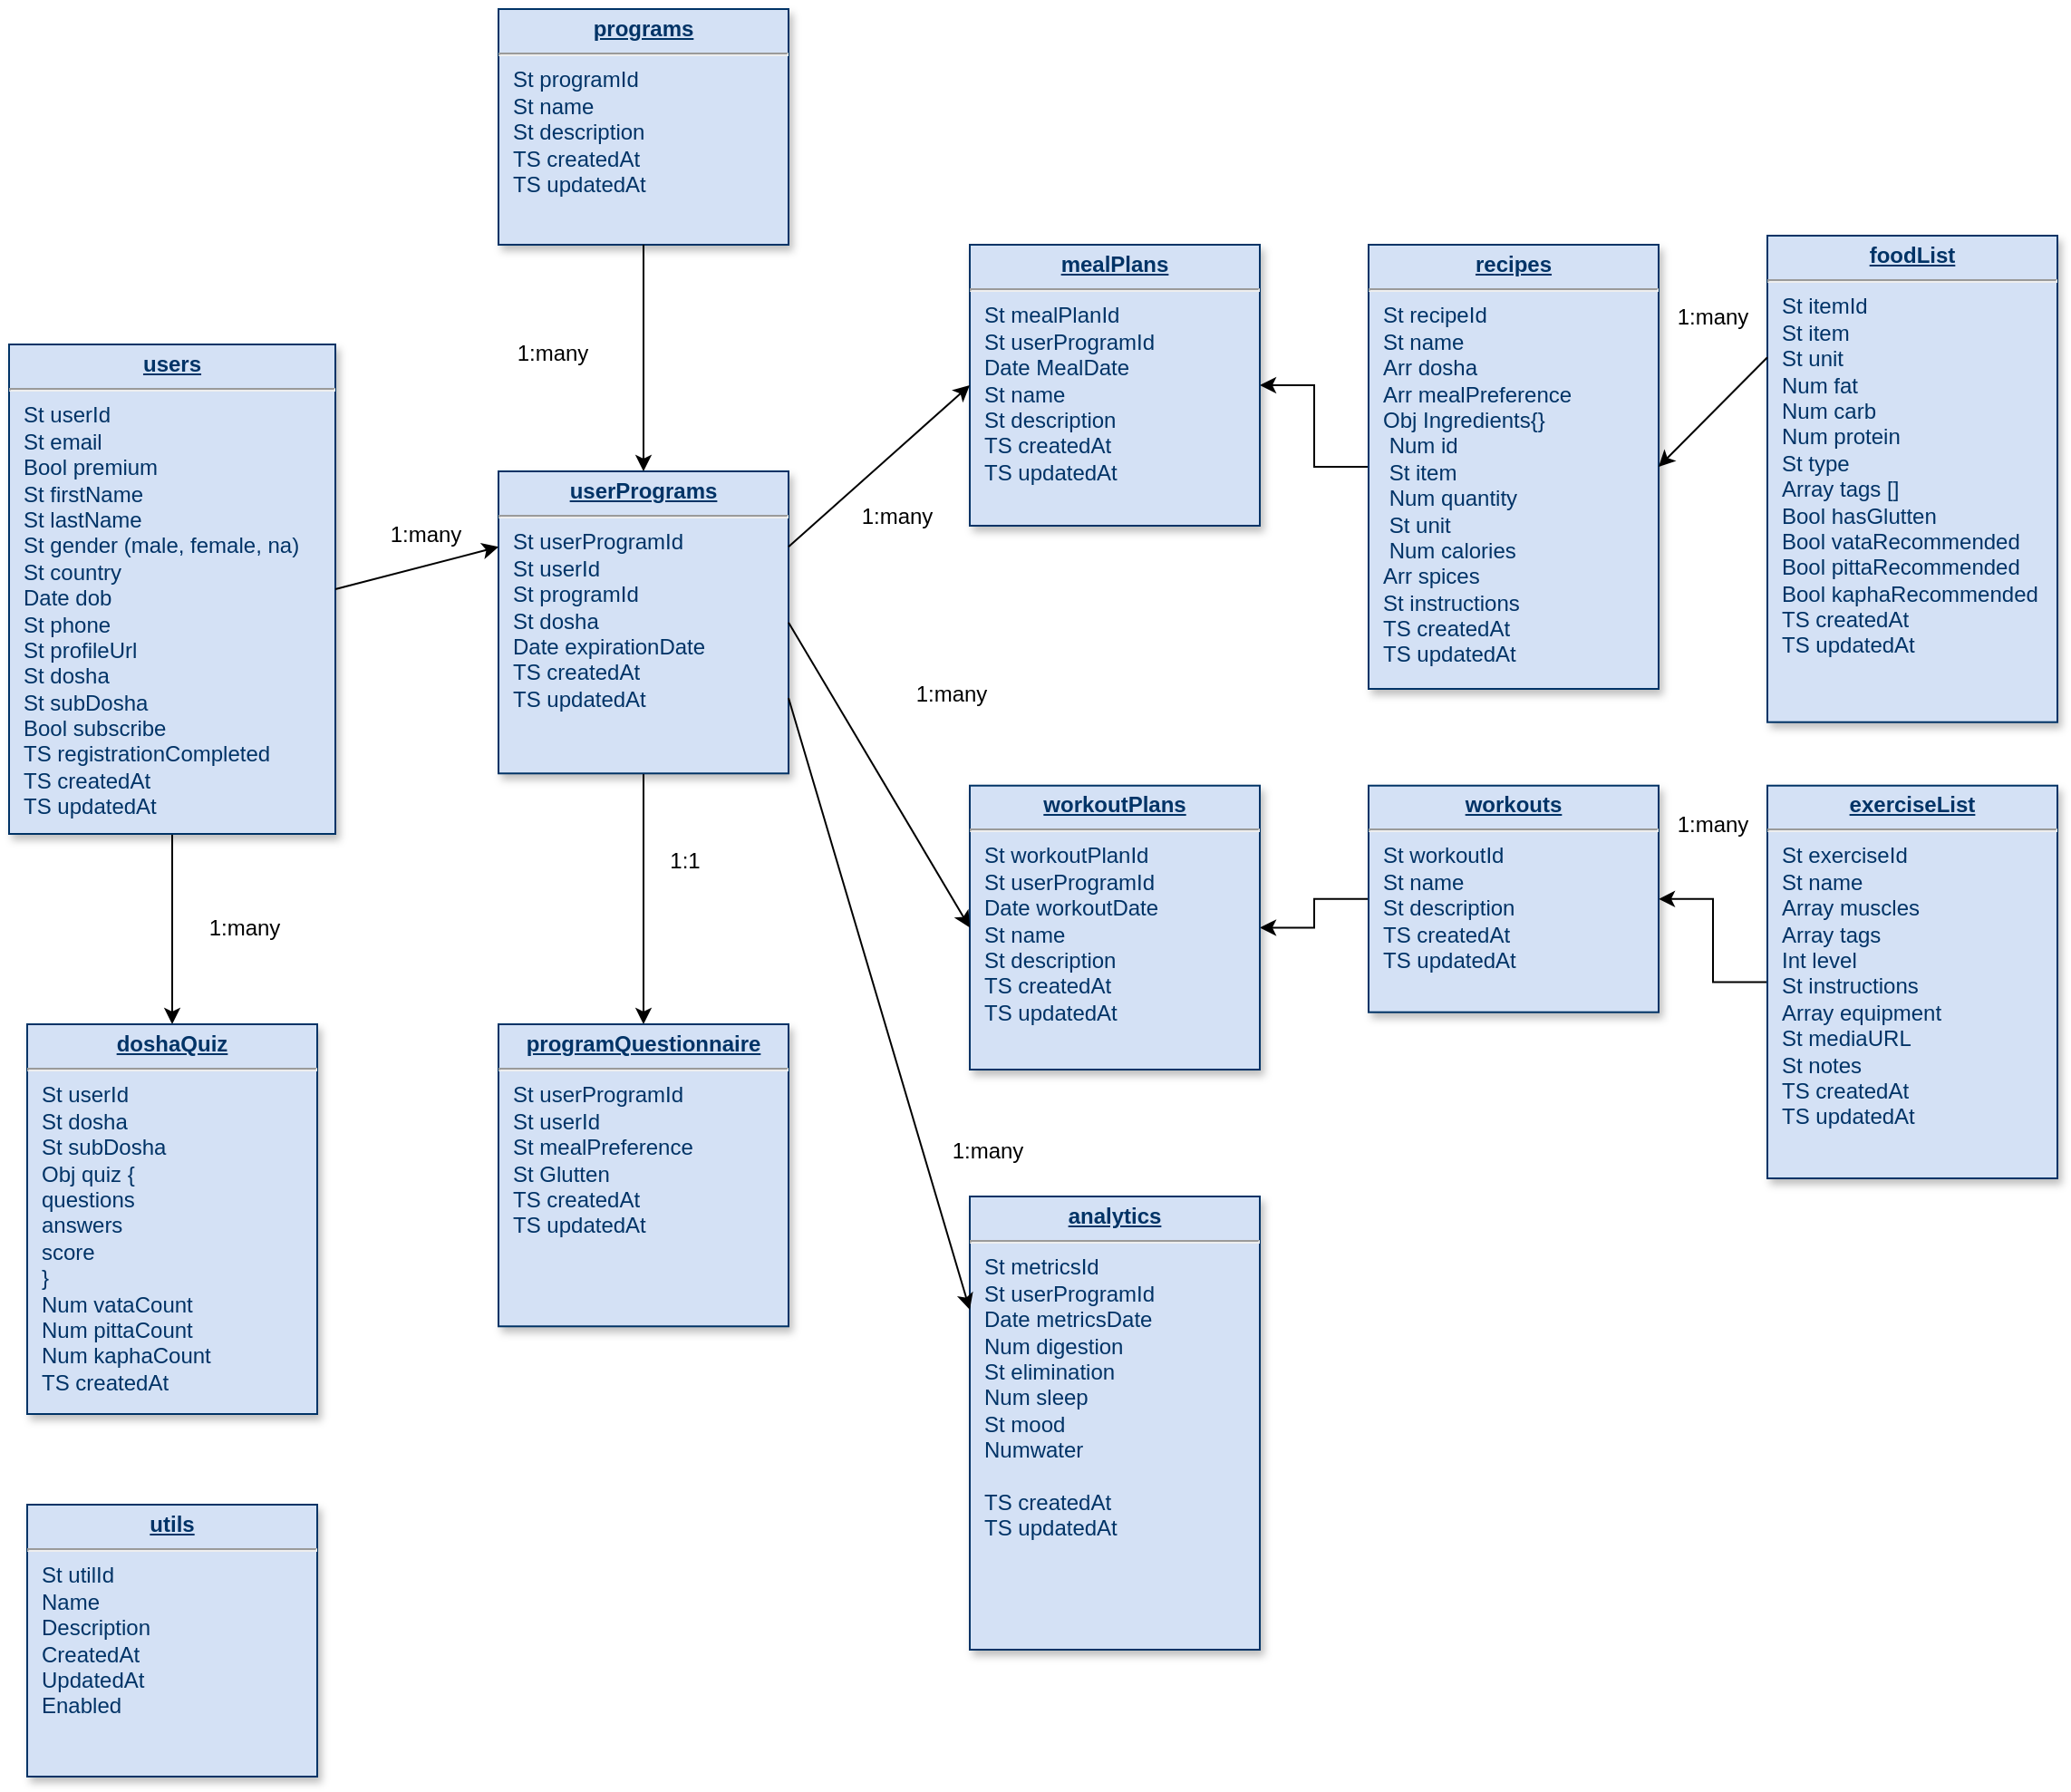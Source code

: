 <mxfile version="17.1.2" type="github">
  <diagram name="Page-1" id="efa7a0a1-bf9b-a30e-e6df-94a7791c09e9">
    <mxGraphModel dx="946" dy="573" grid="1" gridSize="10" guides="1" tooltips="1" connect="1" arrows="1" fold="1" page="1" pageScale="1" pageWidth="826" pageHeight="1169" background="none" math="0" shadow="0">
      <root>
        <mxCell id="0" />
        <mxCell id="1" parent="0" />
        <mxCell id="19" value="&lt;p style=&quot;margin: 0px ; margin-top: 4px ; text-align: center ; text-decoration: underline&quot;&gt;&lt;b&gt;foodList&lt;/b&gt;&lt;/p&gt;&lt;hr&gt;&lt;p style=&quot;margin: 0px ; margin-left: 8px&quot;&gt;St itemId&lt;/p&gt;&lt;p style=&quot;margin: 0px ; margin-left: 8px&quot;&gt;St item&lt;br&gt;St unit&lt;/p&gt;&lt;p style=&quot;margin: 0px ; margin-left: 8px&quot;&gt;Num fat&lt;/p&gt;&lt;p style=&quot;margin: 0px ; margin-left: 8px&quot;&gt;Num carb&lt;/p&gt;&lt;p style=&quot;margin: 0px ; margin-left: 8px&quot;&gt;Num protein&lt;/p&gt;&lt;p style=&quot;margin: 0px ; margin-left: 8px&quot;&gt;St type&lt;/p&gt;&lt;p style=&quot;margin: 0px ; margin-left: 8px&quot;&gt;Array tags []&lt;/p&gt;&lt;p style=&quot;margin: 0px ; margin-left: 8px&quot;&gt;Bool hasGlutten&lt;/p&gt;&lt;p style=&quot;margin: 0px ; margin-left: 8px&quot;&gt;Bool vataRecommended&lt;/p&gt;&lt;p style=&quot;margin: 0px ; margin-left: 8px&quot;&gt;Bool pittaRecommended&lt;/p&gt;&lt;p style=&quot;margin: 0px ; margin-left: 8px&quot;&gt;Bool kaphaRecommended&lt;/p&gt;&lt;p style=&quot;margin: 0px ; margin-left: 8px&quot;&gt;TS createdAt&lt;/p&gt;&lt;p style=&quot;margin: 0px ; margin-left: 8px&quot;&gt;TS updatedAt&lt;/p&gt;" style="verticalAlign=top;align=left;overflow=fill;fontSize=12;fontFamily=Helvetica;html=1;strokeColor=#003366;shadow=1;fillColor=#D4E1F5;fontColor=#003366" parent="1" vertex="1">
          <mxGeometry x="1010" y="150" width="160" height="268.36" as="geometry" />
        </mxCell>
        <mxCell id="ca0dttrUEy-lh3DH5TVb-64" value="" style="edgeStyle=orthogonalEdgeStyle;rounded=0;orthogonalLoop=1;jettySize=auto;html=1;" parent="1" source="20" target="ca0dttrUEy-lh3DH5TVb-63" edge="1">
          <mxGeometry relative="1" as="geometry" />
        </mxCell>
        <mxCell id="20" value="&lt;p style=&quot;margin: 0px ; margin-top: 4px ; text-align: center ; text-decoration: underline&quot;&gt;&lt;strong&gt;exerciseList&lt;/strong&gt;&lt;/p&gt;&lt;hr&gt;&lt;p style=&quot;margin: 0px ; margin-left: 8px&quot;&gt;St exerciseId&lt;/p&gt;&lt;p style=&quot;margin: 0px ; margin-left: 8px&quot;&gt;St name&lt;/p&gt;&lt;p style=&quot;margin: 0px ; margin-left: 8px&quot;&gt;Array muscles&lt;/p&gt;&lt;p style=&quot;margin: 0px ; margin-left: 8px&quot;&gt;Array tags&lt;/p&gt;&lt;p style=&quot;margin: 0px ; margin-left: 8px&quot;&gt;Int level&lt;/p&gt;&lt;p style=&quot;margin: 0px ; margin-left: 8px&quot;&gt;St instructions&lt;/p&gt;&lt;p style=&quot;margin: 0px ; margin-left: 8px&quot;&gt;Array equipment&lt;/p&gt;&lt;p style=&quot;margin: 0px ; margin-left: 8px&quot;&gt;St mediaURL&lt;/p&gt;&lt;p style=&quot;margin: 0px ; margin-left: 8px&quot;&gt;St notes&lt;/p&gt;&lt;p style=&quot;margin: 0px ; margin-left: 8px&quot;&gt;TS createdAt&lt;/p&gt;&lt;p style=&quot;margin: 0px ; margin-left: 8px&quot;&gt;TS updatedAt&lt;/p&gt;&lt;p style=&quot;margin: 0px ; margin-left: 8px&quot;&gt;&lt;br&gt;&lt;/p&gt;" style="verticalAlign=top;align=left;overflow=fill;fontSize=12;fontFamily=Helvetica;html=1;strokeColor=#003366;shadow=1;fillColor=#D4E1F5;fontColor=#003366" parent="1" vertex="1">
          <mxGeometry x="1010" y="453.36" width="160" height="216.64" as="geometry" />
        </mxCell>
        <mxCell id="XQD2ef4X6ijrb7glpGXQ-118" value="" style="edgeStyle=orthogonalEdgeStyle;rounded=0;orthogonalLoop=1;jettySize=auto;html=1;" parent="1" source="21" target="XQD2ef4X6ijrb7glpGXQ-117" edge="1">
          <mxGeometry relative="1" as="geometry" />
        </mxCell>
        <mxCell id="21" value="&lt;p style=&quot;margin: 0px ; margin-top: 4px ; text-align: center ; text-decoration: underline&quot;&gt;&lt;strong&gt;users&lt;/strong&gt;&lt;/p&gt;&lt;hr&gt;&lt;p style=&quot;margin: 0px ; margin-left: 8px&quot;&gt;St userId&lt;/p&gt;&lt;p style=&quot;margin: 0px ; margin-left: 8px&quot;&gt;St email&lt;/p&gt;&lt;p style=&quot;margin: 0px ; margin-left: 8px&quot;&gt;Bool premium&lt;/p&gt;&lt;p style=&quot;margin: 0px ; margin-left: 8px&quot;&gt;St firstName&lt;/p&gt;&lt;p style=&quot;margin: 0px ; margin-left: 8px&quot;&gt;St lastName&lt;/p&gt;&lt;p style=&quot;margin: 0px ; margin-left: 8px&quot;&gt;St gender (male, female, na)&lt;/p&gt;&lt;p style=&quot;margin: 0px ; margin-left: 8px&quot;&gt;St country&lt;/p&gt;&lt;p style=&quot;margin: 0px ; margin-left: 8px&quot;&gt;Date dob&lt;/p&gt;&lt;p style=&quot;margin: 0px ; margin-left: 8px&quot;&gt;St phone&lt;/p&gt;&lt;p style=&quot;margin: 0px ; margin-left: 8px&quot;&gt;St profileUrl&lt;/p&gt;&lt;p style=&quot;margin: 0px ; margin-left: 8px&quot;&gt;St dosha&lt;/p&gt;&lt;p style=&quot;margin: 0px ; margin-left: 8px&quot;&gt;St subDosha&lt;/p&gt;&lt;p style=&quot;margin: 0px ; margin-left: 8px&quot;&gt;Bool subscribe&lt;/p&gt;&lt;p style=&quot;margin: 0px ; margin-left: 8px&quot;&gt;TS registrationCompleted&lt;/p&gt;&lt;p style=&quot;margin: 0px ; margin-left: 8px&quot;&gt;TS createdAt&lt;/p&gt;&lt;p style=&quot;margin: 0px ; margin-left: 8px&quot;&gt;TS updatedAt&lt;/p&gt;" style="verticalAlign=top;align=left;overflow=fill;fontSize=12;fontFamily=Helvetica;html=1;strokeColor=#003366;shadow=1;fillColor=#D4E1F5;fontColor=#003366" parent="1" vertex="1">
          <mxGeometry x="40" y="210" width="180" height="270" as="geometry" />
        </mxCell>
        <mxCell id="24" value="&lt;p style=&quot;margin: 0px ; margin-top: 4px ; text-align: center ; text-decoration: underline&quot;&gt;&lt;strong&gt;utils&lt;/strong&gt;&lt;/p&gt;&lt;hr&gt;&lt;p style=&quot;margin: 0px ; margin-left: 8px&quot;&gt;St utilId&lt;/p&gt;&lt;p style=&quot;margin: 0px ; margin-left: 8px&quot;&gt;Name&lt;/p&gt;&lt;p style=&quot;margin: 0px ; margin-left: 8px&quot;&gt;Description&lt;/p&gt;&lt;p style=&quot;margin: 0px ; margin-left: 8px&quot;&gt;CreatedAt&lt;/p&gt;&lt;p style=&quot;margin: 0px ; margin-left: 8px&quot;&gt;UpdatedAt&lt;/p&gt;&lt;p style=&quot;margin: 0px ; margin-left: 8px&quot;&gt;Enabled&lt;/p&gt;" style="verticalAlign=top;align=left;overflow=fill;fontSize=12;fontFamily=Helvetica;html=1;strokeColor=#003366;shadow=1;fillColor=#D4E1F5;fontColor=#003366" parent="1" vertex="1">
          <mxGeometry x="50.0" y="850.0" width="160" height="150" as="geometry" />
        </mxCell>
        <mxCell id="XQD2ef4X6ijrb7glpGXQ-117" value="&lt;p style=&quot;margin: 0px ; margin-top: 4px ; text-align: center ; text-decoration: underline&quot;&gt;&lt;strong&gt;doshaQuiz&lt;/strong&gt;&lt;/p&gt;&lt;hr&gt;&lt;p style=&quot;margin: 0px ; margin-left: 8px&quot;&gt;St userId&lt;/p&gt;&lt;p style=&quot;margin: 0px ; margin-left: 8px&quot;&gt;St dosha&lt;/p&gt;&lt;p style=&quot;margin: 0px ; margin-left: 8px&quot;&gt;St subDosha&lt;/p&gt;&lt;p style=&quot;margin: 0px ; margin-left: 8px&quot;&gt;Obj quiz {&lt;/p&gt;&lt;p style=&quot;margin: 0px ; margin-left: 8px&quot;&gt;questions&lt;/p&gt;&lt;p style=&quot;margin: 0px ; margin-left: 8px&quot;&gt;answers&lt;/p&gt;&lt;p style=&quot;margin: 0px ; margin-left: 8px&quot;&gt;score&lt;/p&gt;&lt;p style=&quot;margin: 0px ; margin-left: 8px&quot;&gt;}&lt;/p&gt;&lt;p style=&quot;margin: 0px ; margin-left: 8px&quot;&gt;Num vataCount&lt;/p&gt;&lt;p style=&quot;margin: 0px ; margin-left: 8px&quot;&gt;Num pittaCount&lt;/p&gt;&lt;p style=&quot;margin: 0px ; margin-left: 8px&quot;&gt;Num kaphaCount&lt;/p&gt;&lt;p style=&quot;margin: 0px ; margin-left: 8px&quot;&gt;TS createdAt&lt;/p&gt;" style="verticalAlign=top;align=left;overflow=fill;fontSize=12;fontFamily=Helvetica;html=1;strokeColor=#003366;shadow=1;fillColor=#D4E1F5;fontColor=#003366" parent="1" vertex="1">
          <mxGeometry x="50" y="585" width="160" height="215" as="geometry" />
        </mxCell>
        <mxCell id="ca0dttrUEy-lh3DH5TVb-58" value="" style="edgeStyle=orthogonalEdgeStyle;rounded=0;orthogonalLoop=1;jettySize=auto;html=1;" parent="1" source="ca0dttrUEy-lh3DH5TVb-55" target="ca0dttrUEy-lh3DH5TVb-57" edge="1">
          <mxGeometry relative="1" as="geometry" />
        </mxCell>
        <mxCell id="ca0dttrUEy-lh3DH5TVb-55" value="&lt;p style=&quot;margin: 0px ; margin-top: 4px ; text-align: center ; text-decoration: underline&quot;&gt;&lt;strong&gt;recipes&lt;/strong&gt;&lt;/p&gt;&lt;hr&gt;&lt;p style=&quot;margin: 0px ; margin-left: 8px&quot;&gt;St recipeId&lt;/p&gt;&lt;p style=&quot;margin: 0px ; margin-left: 8px&quot;&gt;St name&lt;/p&gt;&lt;p style=&quot;margin: 0px ; margin-left: 8px&quot;&gt;Arr dosha&lt;/p&gt;&lt;p style=&quot;margin: 0px ; margin-left: 8px&quot;&gt;Arr mealPreference&lt;/p&gt;&lt;p style=&quot;margin: 0px ; margin-left: 8px&quot;&gt;Obj Ingredients{}&lt;/p&gt;&lt;p style=&quot;margin: 0px ; margin-left: 8px&quot;&gt;&lt;span style=&quot;white-space: pre&quot;&gt;	&lt;/span&gt;Num&amp;nbsp;id&lt;br&gt;&lt;/p&gt;&lt;p style=&quot;margin: 0px ; margin-left: 8px&quot;&gt;&lt;span style=&quot;white-space: pre&quot;&gt;	&lt;/span&gt;St item&lt;br&gt;&lt;/p&gt;&lt;p style=&quot;margin: 0px ; margin-left: 8px&quot;&gt;&lt;span style=&quot;white-space: pre&quot;&gt;	&lt;/span&gt;Num quantity&lt;br&gt;&lt;/p&gt;&lt;p style=&quot;margin: 0px ; margin-left: 8px&quot;&gt;&lt;span style=&quot;white-space: pre&quot;&gt;	&lt;/span&gt;St unit&lt;br&gt;&lt;/p&gt;&lt;p style=&quot;margin: 0px ; margin-left: 8px&quot;&gt;&lt;span style=&quot;white-space: pre&quot;&gt;	&lt;/span&gt;Num calories&lt;br&gt;&lt;/p&gt;&lt;p style=&quot;margin: 0px ; margin-left: 8px&quot;&gt;Arr spices&lt;/p&gt;&lt;p style=&quot;margin: 0px ; margin-left: 8px&quot;&gt;St instructions&amp;nbsp;&lt;/p&gt;&lt;p style=&quot;margin: 0px ; margin-left: 8px&quot;&gt;TS createdAt&lt;/p&gt;&lt;p style=&quot;margin: 0px ; margin-left: 8px&quot;&gt;TS updatedAt&lt;/p&gt;&lt;p style=&quot;margin: 0px ; margin-left: 8px&quot;&gt;&lt;br&gt;&lt;/p&gt;" style="verticalAlign=top;align=left;overflow=fill;fontSize=12;fontFamily=Helvetica;html=1;strokeColor=#003366;shadow=1;fillColor=#D4E1F5;fontColor=#003366" parent="1" vertex="1">
          <mxGeometry x="790" y="155" width="160" height="245" as="geometry" />
        </mxCell>
        <mxCell id="ca0dttrUEy-lh3DH5TVb-57" value="&lt;p style=&quot;margin: 0px ; margin-top: 4px ; text-align: center ; text-decoration: underline&quot;&gt;&lt;b&gt;mealPlans&lt;/b&gt;&lt;/p&gt;&lt;hr&gt;&lt;p style=&quot;margin: 0px ; margin-left: 8px&quot;&gt;St mealPlanId&lt;/p&gt;&lt;p style=&quot;margin: 0px ; margin-left: 8px&quot;&gt;St userProgramId&lt;/p&gt;&lt;p style=&quot;margin: 0px ; margin-left: 8px&quot;&gt;Date MealDate&lt;/p&gt;&lt;p style=&quot;margin: 0px ; margin-left: 8px&quot;&gt;St name&lt;/p&gt;&lt;p style=&quot;margin: 0px ; margin-left: 8px&quot;&gt;St description&lt;/p&gt;&lt;p style=&quot;margin: 0px ; margin-left: 8px&quot;&gt;TS createdAt&lt;/p&gt;&lt;p style=&quot;margin: 0px ; margin-left: 8px&quot;&gt;TS updatedAt&lt;/p&gt;&lt;p style=&quot;margin: 0px ; margin-left: 8px&quot;&gt;&lt;br&gt;&lt;/p&gt;" style="verticalAlign=top;align=left;overflow=fill;fontSize=12;fontFamily=Helvetica;html=1;strokeColor=#003366;shadow=1;fillColor=#D4E1F5;fontColor=#003366" parent="1" vertex="1">
          <mxGeometry x="570" y="155" width="160" height="155" as="geometry" />
        </mxCell>
        <mxCell id="ca0dttrUEy-lh3DH5TVb-60" value="" style="endArrow=classic;html=1;rounded=0;entryX=1;entryY=0.5;entryDx=0;entryDy=0;exitX=0;exitY=0.25;exitDx=0;exitDy=0;" parent="1" source="19" target="ca0dttrUEy-lh3DH5TVb-55" edge="1">
          <mxGeometry width="50" height="50" relative="1" as="geometry">
            <mxPoint x="990" y="283.36" as="sourcePoint" />
            <mxPoint x="960" y="233.36" as="targetPoint" />
          </mxGeometry>
        </mxCell>
        <mxCell id="ca0dttrUEy-lh3DH5TVb-66" value="" style="edgeStyle=orthogonalEdgeStyle;rounded=0;orthogonalLoop=1;jettySize=auto;html=1;" parent="1" source="ca0dttrUEy-lh3DH5TVb-63" target="ca0dttrUEy-lh3DH5TVb-65" edge="1">
          <mxGeometry relative="1" as="geometry" />
        </mxCell>
        <mxCell id="ca0dttrUEy-lh3DH5TVb-63" value="&lt;p style=&quot;margin: 0px ; margin-top: 4px ; text-align: center ; text-decoration: underline&quot;&gt;&lt;strong&gt;workouts&lt;/strong&gt;&lt;/p&gt;&lt;hr&gt;&lt;p style=&quot;margin: 0px ; margin-left: 8px&quot;&gt;St workoutId&lt;/p&gt;&lt;p style=&quot;margin: 0px ; margin-left: 8px&quot;&gt;St name&lt;/p&gt;&lt;p style=&quot;margin: 0px ; margin-left: 8px&quot;&gt;St description&lt;/p&gt;&lt;p style=&quot;margin: 0px ; margin-left: 8px&quot;&gt;TS createdAt&lt;/p&gt;&lt;p style=&quot;margin: 0px ; margin-left: 8px&quot;&gt;TS updatedAt&lt;/p&gt;&lt;p style=&quot;margin: 0px ; margin-left: 8px&quot;&gt;&lt;br&gt;&lt;/p&gt;" style="verticalAlign=top;align=left;overflow=fill;fontSize=12;fontFamily=Helvetica;html=1;strokeColor=#003366;shadow=1;fillColor=#D4E1F5;fontColor=#003366" parent="1" vertex="1">
          <mxGeometry x="790" y="453.36" width="160" height="125" as="geometry" />
        </mxCell>
        <object label="" id="ca0dttrUEy-lh3DH5TVb-77">
          <mxCell style="edgeStyle=orthogonalEdgeStyle;rounded=0;orthogonalLoop=1;jettySize=auto;html=1;" parent="1" source="ca0dttrUEy-lh3DH5TVb-67" target="ca0dttrUEy-lh3DH5TVb-76" edge="1">
            <mxGeometry relative="1" as="geometry" />
          </mxCell>
        </object>
        <mxCell id="ca0dttrUEy-lh3DH5TVb-67" value="&lt;p style=&quot;margin: 0px ; margin-top: 4px ; text-align: center ; text-decoration: underline&quot;&gt;&lt;b&gt;userPrograms&lt;/b&gt;&lt;/p&gt;&lt;hr&gt;&lt;p style=&quot;margin: 0px ; margin-left: 8px&quot;&gt;St userProgramId&lt;/p&gt;&lt;p style=&quot;margin: 0px ; margin-left: 8px&quot;&gt;St userId&lt;/p&gt;&lt;p style=&quot;margin: 0px ; margin-left: 8px&quot;&gt;St programId&lt;/p&gt;&lt;p style=&quot;margin: 0px ; margin-left: 8px&quot;&gt;St dosha&lt;/p&gt;&lt;p style=&quot;margin: 0px ; margin-left: 8px&quot;&gt;Date expirationDate&lt;/p&gt;&lt;p style=&quot;margin: 0px ; margin-left: 8px&quot;&gt;TS createdAt&lt;/p&gt;&lt;p style=&quot;margin: 0px ; margin-left: 8px&quot;&gt;TS updatedAt&lt;/p&gt;&lt;p style=&quot;margin: 0px ; margin-left: 8px&quot;&gt;&lt;br&gt;&lt;/p&gt;" style="verticalAlign=top;align=left;overflow=fill;fontSize=12;fontFamily=Helvetica;html=1;strokeColor=#003366;shadow=1;fillColor=#D4E1F5;fontColor=#003366" parent="1" vertex="1">
          <mxGeometry x="310" y="280" width="160" height="166.64" as="geometry" />
        </mxCell>
        <mxCell id="ca0dttrUEy-lh3DH5TVb-69" value="&lt;p style=&quot;margin: 0px ; margin-top: 4px ; text-align: center ; text-decoration: underline&quot;&gt;&lt;b&gt;programs&lt;/b&gt;&lt;/p&gt;&lt;hr&gt;&lt;p style=&quot;margin: 0px ; margin-left: 8px&quot;&gt;St programId&lt;/p&gt;&lt;p style=&quot;margin: 0px ; margin-left: 8px&quot;&gt;St name&lt;/p&gt;&lt;p style=&quot;margin: 0px ; margin-left: 8px&quot;&gt;St description&lt;/p&gt;&lt;p style=&quot;margin: 0px ; margin-left: 8px&quot;&gt;TS createdAt&lt;/p&gt;&lt;p style=&quot;margin: 0px ; margin-left: 8px&quot;&gt;TS updatedAt&lt;/p&gt;&lt;p style=&quot;margin: 0px ; margin-left: 8px&quot;&gt;&lt;br&gt;&lt;/p&gt;" style="verticalAlign=top;align=left;overflow=fill;fontSize=12;fontFamily=Helvetica;html=1;strokeColor=#003366;shadow=1;fillColor=#D4E1F5;fontColor=#003366" parent="1" vertex="1">
          <mxGeometry x="310" y="25" width="160" height="130" as="geometry" />
        </mxCell>
        <mxCell id="ca0dttrUEy-lh3DH5TVb-71" value="" style="endArrow=classic;html=1;rounded=0;exitX=0.5;exitY=1;exitDx=0;exitDy=0;entryX=0.5;entryY=0;entryDx=0;entryDy=0;" parent="1" source="ca0dttrUEy-lh3DH5TVb-69" target="ca0dttrUEy-lh3DH5TVb-67" edge="1">
          <mxGeometry width="50" height="50" relative="1" as="geometry">
            <mxPoint x="490" y="260" as="sourcePoint" />
            <mxPoint x="540" y="210" as="targetPoint" />
          </mxGeometry>
        </mxCell>
        <mxCell id="ca0dttrUEy-lh3DH5TVb-65" value="&lt;p style=&quot;margin: 0px ; margin-top: 4px ; text-align: center ; text-decoration: underline&quot;&gt;&lt;b&gt;workoutPlans&lt;/b&gt;&lt;/p&gt;&lt;hr&gt;&lt;p style=&quot;margin: 0px ; margin-left: 8px&quot;&gt;St workoutPlanId&lt;/p&gt;&lt;p style=&quot;margin: 0px ; margin-left: 8px&quot;&gt;St userProgramId&lt;/p&gt;&lt;p style=&quot;margin: 0px ; margin-left: 8px&quot;&gt;Date workoutDate&lt;/p&gt;&lt;p style=&quot;margin: 0px ; margin-left: 8px&quot;&gt;St name&lt;/p&gt;&lt;p style=&quot;margin: 0px ; margin-left: 8px&quot;&gt;St description&lt;/p&gt;&lt;p style=&quot;margin: 0px ; margin-left: 8px&quot;&gt;TS createdAt&lt;/p&gt;&lt;p style=&quot;margin: 0px ; margin-left: 8px&quot;&gt;TS updatedAt&lt;/p&gt;&lt;p style=&quot;margin: 0px ; margin-left: 8px&quot;&gt;&lt;br&gt;&lt;/p&gt;" style="verticalAlign=top;align=left;overflow=fill;fontSize=12;fontFamily=Helvetica;html=1;strokeColor=#003366;shadow=1;fillColor=#D4E1F5;fontColor=#003366" parent="1" vertex="1">
          <mxGeometry x="570" y="453.36" width="160" height="156.64" as="geometry" />
        </mxCell>
        <mxCell id="ca0dttrUEy-lh3DH5TVb-73" value="" style="endArrow=classic;html=1;rounded=0;exitX=1;exitY=0.25;exitDx=0;exitDy=0;entryX=0;entryY=0.5;entryDx=0;entryDy=0;" parent="1" source="ca0dttrUEy-lh3DH5TVb-67" target="ca0dttrUEy-lh3DH5TVb-57" edge="1">
          <mxGeometry width="50" height="50" relative="1" as="geometry">
            <mxPoint x="520" y="330" as="sourcePoint" />
            <mxPoint x="620" y="360" as="targetPoint" />
          </mxGeometry>
        </mxCell>
        <mxCell id="ca0dttrUEy-lh3DH5TVb-74" value="" style="endArrow=classic;html=1;rounded=0;entryX=0;entryY=0.5;entryDx=0;entryDy=0;exitX=1;exitY=0.5;exitDx=0;exitDy=0;" parent="1" source="ca0dttrUEy-lh3DH5TVb-67" target="ca0dttrUEy-lh3DH5TVb-65" edge="1">
          <mxGeometry width="50" height="50" relative="1" as="geometry">
            <mxPoint x="510" y="330" as="sourcePoint" />
            <mxPoint x="620" y="360" as="targetPoint" />
          </mxGeometry>
        </mxCell>
        <mxCell id="ca0dttrUEy-lh3DH5TVb-75" value="" style="endArrow=classic;html=1;rounded=0;entryX=0;entryY=0.25;entryDx=0;entryDy=0;exitX=1;exitY=0.5;exitDx=0;exitDy=0;" parent="1" source="21" target="ca0dttrUEy-lh3DH5TVb-67" edge="1">
          <mxGeometry width="50" height="50" relative="1" as="geometry">
            <mxPoint x="230" y="340" as="sourcePoint" />
            <mxPoint x="370" y="200" as="targetPoint" />
          </mxGeometry>
        </mxCell>
        <mxCell id="ca0dttrUEy-lh3DH5TVb-76" value="&lt;p style=&quot;margin: 0px ; margin-top: 4px ; text-align: center ; text-decoration: underline&quot;&gt;&lt;b&gt;programQuestionnaire&lt;/b&gt;&lt;/p&gt;&lt;hr&gt;&lt;p style=&quot;margin: 0px ; margin-left: 8px&quot;&gt;St userProgramId&lt;/p&gt;&lt;p style=&quot;margin: 0px ; margin-left: 8px&quot;&gt;St userId&lt;/p&gt;&lt;p style=&quot;margin: 0px ; margin-left: 8px&quot;&gt;St mealPreference&lt;/p&gt;&lt;p style=&quot;margin: 0px ; margin-left: 8px&quot;&gt;St Glutten&lt;/p&gt;&lt;p style=&quot;margin: 0px ; margin-left: 8px&quot;&gt;TS createdAt&lt;/p&gt;&lt;p style=&quot;margin: 0px ; margin-left: 8px&quot;&gt;TS updatedAt&lt;/p&gt;&lt;p style=&quot;margin: 0px ; margin-left: 8px&quot;&gt;&lt;br&gt;&lt;/p&gt;" style="verticalAlign=top;align=left;overflow=fill;fontSize=12;fontFamily=Helvetica;html=1;strokeColor=#003366;shadow=1;fillColor=#D4E1F5;fontColor=#003366" parent="1" vertex="1">
          <mxGeometry x="310" y="585" width="160" height="166.64" as="geometry" />
        </mxCell>
        <mxCell id="ca0dttrUEy-lh3DH5TVb-78" value="1:1" style="text;html=1;strokeColor=none;fillColor=none;align=center;verticalAlign=middle;whiteSpace=wrap;rounded=0;" parent="1" vertex="1">
          <mxGeometry x="383" y="480" width="60" height="30" as="geometry" />
        </mxCell>
        <mxCell id="ca0dttrUEy-lh3DH5TVb-80" value="1:many" style="text;html=1;strokeColor=none;fillColor=none;align=center;verticalAlign=middle;whiteSpace=wrap;rounded=0;" parent="1" vertex="1">
          <mxGeometry x="530" y="388.36" width="60" height="30" as="geometry" />
        </mxCell>
        <mxCell id="ca0dttrUEy-lh3DH5TVb-81" value="1:many" style="text;html=1;strokeColor=none;fillColor=none;align=center;verticalAlign=middle;whiteSpace=wrap;rounded=0;" parent="1" vertex="1">
          <mxGeometry x="500" y="290" width="60" height="30" as="geometry" />
        </mxCell>
        <mxCell id="ca0dttrUEy-lh3DH5TVb-82" value="1:many" style="text;html=1;strokeColor=none;fillColor=none;align=center;verticalAlign=middle;whiteSpace=wrap;rounded=0;" parent="1" vertex="1">
          <mxGeometry x="140" y="516.68" width="60" height="30" as="geometry" />
        </mxCell>
        <mxCell id="ca0dttrUEy-lh3DH5TVb-83" value="1:many" style="text;html=1;strokeColor=none;fillColor=none;align=center;verticalAlign=middle;whiteSpace=wrap;rounded=0;" parent="1" vertex="1">
          <mxGeometry x="240" y="300" width="60" height="30" as="geometry" />
        </mxCell>
        <mxCell id="ca0dttrUEy-lh3DH5TVb-84" value="1:many" style="text;html=1;strokeColor=none;fillColor=none;align=center;verticalAlign=middle;whiteSpace=wrap;rounded=0;" parent="1" vertex="1">
          <mxGeometry x="320" y="200" width="40" height="30" as="geometry" />
        </mxCell>
        <mxCell id="ca0dttrUEy-lh3DH5TVb-85" value="1:many" style="text;html=1;strokeColor=none;fillColor=none;align=center;verticalAlign=middle;whiteSpace=wrap;rounded=0;" parent="1" vertex="1">
          <mxGeometry x="950" y="180" width="60" height="30" as="geometry" />
        </mxCell>
        <mxCell id="ca0dttrUEy-lh3DH5TVb-87" value="1:many" style="text;html=1;strokeColor=none;fillColor=none;align=center;verticalAlign=middle;whiteSpace=wrap;rounded=0;" parent="1" vertex="1">
          <mxGeometry x="950" y="460" width="60" height="30" as="geometry" />
        </mxCell>
        <mxCell id="ca0dttrUEy-lh3DH5TVb-88" value="&lt;p style=&quot;margin: 0px ; margin-top: 4px ; text-align: center ; text-decoration: underline&quot;&gt;&lt;strong&gt;analytics&lt;/strong&gt;&lt;/p&gt;&lt;hr&gt;&lt;p style=&quot;margin: 0px ; margin-left: 8px&quot;&gt;St metricsId&lt;/p&gt;&lt;p style=&quot;margin: 0px ; margin-left: 8px&quot;&gt;St userProgramId&lt;/p&gt;&lt;p style=&quot;margin: 0px ; margin-left: 8px&quot;&gt;Date metricsDate&lt;/p&gt;&lt;p style=&quot;margin: 0px ; margin-left: 8px&quot;&gt;Num digestion&lt;/p&gt;&lt;p style=&quot;margin: 0px ; margin-left: 8px&quot;&gt;St elimination&lt;/p&gt;&lt;p style=&quot;margin: 0px ; margin-left: 8px&quot;&gt;Num sleep&lt;/p&gt;&lt;p style=&quot;margin: 0px ; margin-left: 8px&quot;&gt;St mood&lt;/p&gt;&lt;p style=&quot;margin: 0px ; margin-left: 8px&quot;&gt;Numwater&amp;nbsp;&lt;/p&gt;&lt;p style=&quot;margin: 0px ; margin-left: 8px&quot;&gt;&lt;br&gt;&lt;/p&gt;&lt;p style=&quot;margin: 0px ; margin-left: 8px&quot;&gt;TS createdAt&lt;/p&gt;&lt;p style=&quot;margin: 0px ; margin-left: 8px&quot;&gt;TS updatedAt&lt;/p&gt;&lt;p style=&quot;margin: 0px ; margin-left: 8px&quot;&gt;&lt;br&gt;&lt;/p&gt;" style="verticalAlign=top;align=left;overflow=fill;fontSize=12;fontFamily=Helvetica;html=1;strokeColor=#003366;shadow=1;fillColor=#D4E1F5;fontColor=#003366" parent="1" vertex="1">
          <mxGeometry x="570" y="680" width="160" height="250" as="geometry" />
        </mxCell>
        <mxCell id="ca0dttrUEy-lh3DH5TVb-90" value="" style="endArrow=classic;html=1;rounded=0;entryX=0;entryY=0.25;entryDx=0;entryDy=0;exitX=1;exitY=0.75;exitDx=0;exitDy=0;" parent="1" source="ca0dttrUEy-lh3DH5TVb-67" target="ca0dttrUEy-lh3DH5TVb-88" edge="1">
          <mxGeometry width="50" height="50" relative="1" as="geometry">
            <mxPoint x="460" y="556.68" as="sourcePoint" />
            <mxPoint x="510" y="506.68" as="targetPoint" />
          </mxGeometry>
        </mxCell>
        <mxCell id="ca0dttrUEy-lh3DH5TVb-91" value="1:many" style="text;html=1;strokeColor=none;fillColor=none;align=center;verticalAlign=middle;whiteSpace=wrap;rounded=0;" parent="1" vertex="1">
          <mxGeometry x="550" y="640" width="60" height="30" as="geometry" />
        </mxCell>
      </root>
    </mxGraphModel>
  </diagram>
</mxfile>
